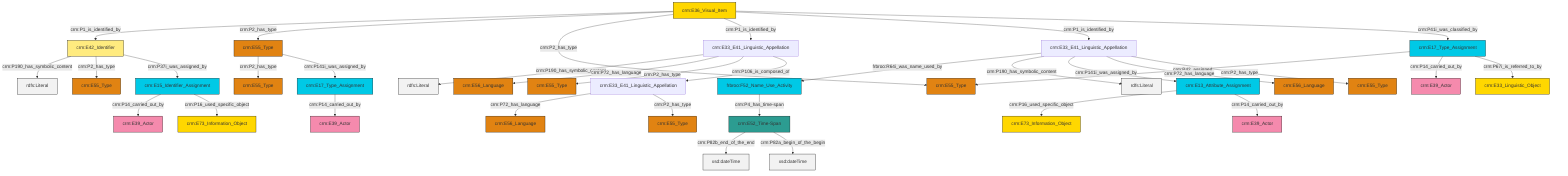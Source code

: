 graph TD
classDef Literal fill:#f2f2f2,stroke:#000000;
classDef CRM_Entity fill:#FFFFFF,stroke:#000000;
classDef Temporal_Entity fill:#00C9E6, stroke:#000000;
classDef Type fill:#E18312, stroke:#000000;
classDef Time-Span fill:#2C9C91, stroke:#000000;
classDef Appellation fill:#FFEB7F, stroke:#000000;
classDef Place fill:#008836, stroke:#000000;
classDef Persistent_Item fill:#B266B2, stroke:#000000;
classDef Conceptual_Object fill:#FFD700, stroke:#000000;
classDef Physical_Thing fill:#D2B48C, stroke:#000000;
classDef Actor fill:#f58aad, stroke:#000000;
classDef PC_Classes fill:#4ce600, stroke:#000000;
classDef Multi fill:#cccccc,stroke:#000000;

2["crm:E33_E41_Linguistic_Appellation"]:::Default -->|crm:P72_has_language| 3["crm:E56_Language"]:::Type
6["crm:E42_Identifier"]:::Appellation -->|crm:P190_has_symbolic_content| 7[rdfs:Literal]:::Literal
8["crm:E52_Time-Span"]:::Time-Span -->|crm:P82b_end_of_the_end| 9[xsd:dateTime]:::Literal
10["crm:E33_E41_Linguistic_Appellation"]:::Default -->|crm:P190_has_symbolic_content| 11[rdfs:Literal]:::Literal
13["crm:E13_Attribute_Assignment"]:::Temporal_Entity -->|crm:P16_used_specific_object| 14["crm:E73_Information_Object"]:::Conceptual_Object
20["crm:E33_E41_Linguistic_Appellation"]:::Default -->|frbroo:R64i_was_name_used_by| 21["frbroo:F52_Name_Use_Activity"]:::Temporal_Entity
23["crm:E17_Type_Assignment"]:::Temporal_Entity -->|crm:P42_assigned| 24["crm:E55_Type"]:::Type
0["crm:E17_Type_Assignment"]:::Temporal_Entity -->|crm:P14_carried_out_by| 25["crm:E39_Actor"]:::Actor
26["crm:E36_Visual_Item"]:::Conceptual_Object -->|crm:P1_is_identified_by| 6["crm:E42_Identifier"]:::Appellation
26["crm:E36_Visual_Item"]:::Conceptual_Object -->|crm:P2_has_type| 15["crm:E55_Type"]:::Type
6["crm:E42_Identifier"]:::Appellation -->|crm:P2_has_type| 29["crm:E55_Type"]:::Type
20["crm:E33_E41_Linguistic_Appellation"]:::Default -->|crm:P190_has_symbolic_content| 31[rdfs:Literal]:::Literal
10["crm:E33_E41_Linguistic_Appellation"]:::Default -->|crm:P72_has_language| 33["crm:E56_Language"]:::Type
37["crm:E15_Identifier_Assignment"]:::Temporal_Entity -->|crm:P14_carried_out_by| 38["crm:E39_Actor"]:::Actor
6["crm:E42_Identifier"]:::Appellation -->|crm:P37i_was_assigned_by| 37["crm:E15_Identifier_Assignment"]:::Temporal_Entity
2["crm:E33_E41_Linguistic_Appellation"]:::Default -->|crm:P2_has_type| 35["crm:E55_Type"]:::Type
26["crm:E36_Visual_Item"]:::Conceptual_Object -->|crm:P2_has_type| 24["crm:E55_Type"]:::Type
15["crm:E55_Type"]:::Type -->|crm:P2_has_type| 17["crm:E55_Type"]:::Type
10["crm:E33_E41_Linguistic_Appellation"]:::Default -->|crm:P2_has_type| 4["crm:E55_Type"]:::Type
13["crm:E13_Attribute_Assignment"]:::Temporal_Entity -->|crm:P14_carried_out_by| 39["crm:E39_Actor"]:::Actor
20["crm:E33_E41_Linguistic_Appellation"]:::Default -->|crm:P141i_was_assigned_by| 13["crm:E13_Attribute_Assignment"]:::Temporal_Entity
23["crm:E17_Type_Assignment"]:::Temporal_Entity -->|crm:P14_carried_out_by| 47["crm:E39_Actor"]:::Actor
10["crm:E33_E41_Linguistic_Appellation"]:::Default -->|crm:P106_is_composed_of| 2["crm:E33_E41_Linguistic_Appellation"]:::Default
20["crm:E33_E41_Linguistic_Appellation"]:::Default -->|crm:P72_has_language| 57["crm:E56_Language"]:::Type
20["crm:E33_E41_Linguistic_Appellation"]:::Default -->|crm:P2_has_type| 53["crm:E55_Type"]:::Type
21["frbroo:F52_Name_Use_Activity"]:::Temporal_Entity -->|crm:P4_has_time-span| 8["crm:E52_Time-Span"]:::Time-Span
26["crm:E36_Visual_Item"]:::Conceptual_Object -->|crm:P1_is_identified_by| 10["crm:E33_E41_Linguistic_Appellation"]:::Default
37["crm:E15_Identifier_Assignment"]:::Temporal_Entity -->|crm:P16_used_specific_object| 59["crm:E73_Information_Object"]:::Conceptual_Object
8["crm:E52_Time-Span"]:::Time-Span -->|crm:P82a_begin_of_the_begin| 60[xsd:dateTime]:::Literal
23["crm:E17_Type_Assignment"]:::Temporal_Entity -->|crm:P67i_is_referred_to_by| 43["crm:E33_Linguistic_Object"]:::Conceptual_Object
26["crm:E36_Visual_Item"]:::Conceptual_Object -->|crm:P1_is_identified_by| 20["crm:E33_E41_Linguistic_Appellation"]:::Default
15["crm:E55_Type"]:::Type -->|crm:P141i_was_assigned_by| 0["crm:E17_Type_Assignment"]:::Temporal_Entity
26["crm:E36_Visual_Item"]:::Conceptual_Object -->|crm:P41i_was_classified_by| 23["crm:E17_Type_Assignment"]:::Temporal_Entity